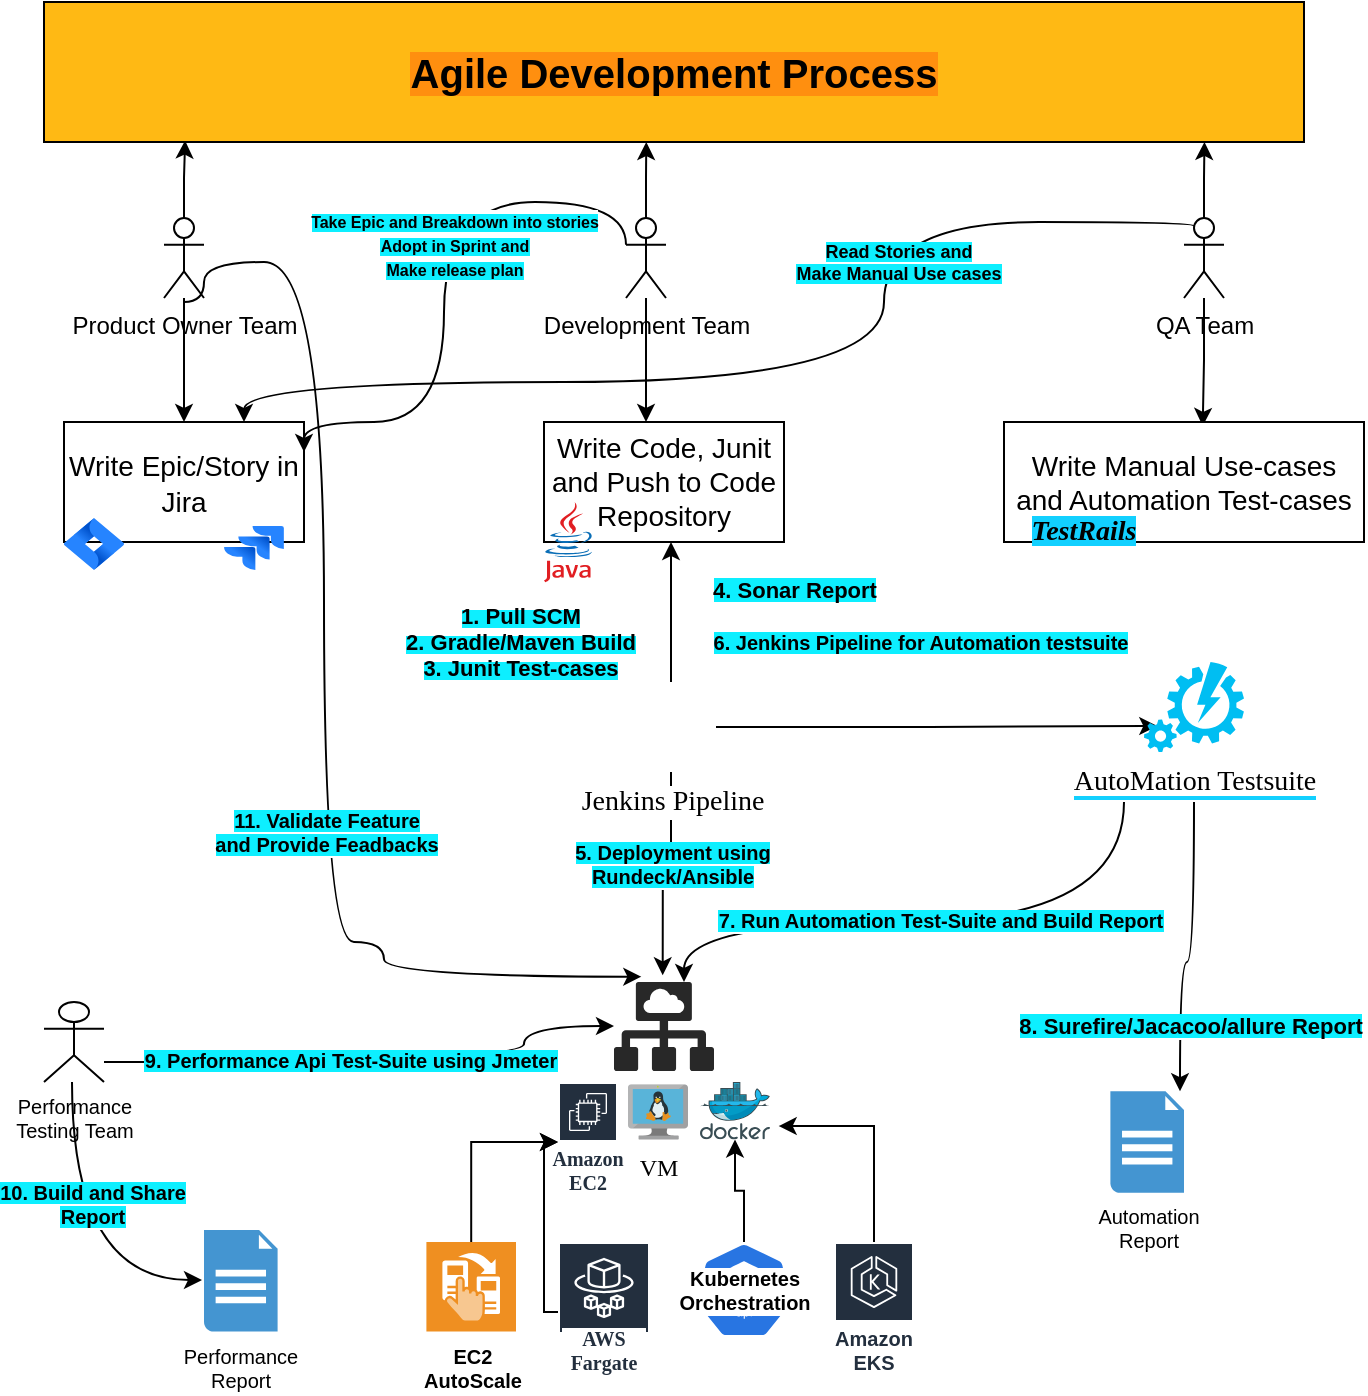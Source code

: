 <mxfile version="15.5.0" type="github">
  <diagram id="AXm_I2ttIVFIWqhGo-dT" name="Page-1">
    <mxGraphModel dx="782" dy="436" grid="1" gridSize="10" guides="1" tooltips="1" connect="1" arrows="1" fold="1" page="1" pageScale="1" pageWidth="850" pageHeight="1100" math="0" shadow="0">
      <root>
        <mxCell id="0" />
        <mxCell id="1" parent="0" />
        <mxCell id="MDjKrCd_UHIQp9SryKAu-22" style="edgeStyle=orthogonalEdgeStyle;rounded=0;orthogonalLoop=1;jettySize=auto;html=1;entryX=0.112;entryY=0.99;entryDx=0;entryDy=0;entryPerimeter=0;fontSize=20;" edge="1" parent="1" source="MDjKrCd_UHIQp9SryKAu-5" target="MDjKrCd_UHIQp9SryKAu-18">
          <mxGeometry relative="1" as="geometry" />
        </mxCell>
        <mxCell id="MDjKrCd_UHIQp9SryKAu-32" style="edgeStyle=orthogonalEdgeStyle;rounded=0;orthogonalLoop=1;jettySize=auto;html=1;entryX=0.5;entryY=0;entryDx=0;entryDy=0;fontSize=14;" edge="1" parent="1" source="MDjKrCd_UHIQp9SryKAu-5" target="MDjKrCd_UHIQp9SryKAu-30">
          <mxGeometry relative="1" as="geometry" />
        </mxCell>
        <mxCell id="MDjKrCd_UHIQp9SryKAu-5" value="Product Owner Team" style="shape=umlActor;verticalLabelPosition=bottom;verticalAlign=top;html=1;outlineConnect=0;" vertex="1" parent="1">
          <mxGeometry x="110" y="118" width="20" height="40" as="geometry" />
        </mxCell>
        <mxCell id="MDjKrCd_UHIQp9SryKAu-34" style="edgeStyle=orthogonalEdgeStyle;rounded=0;orthogonalLoop=1;jettySize=auto;html=1;entryX=0.478;entryY=1;entryDx=0;entryDy=0;entryPerimeter=0;fontSize=14;" edge="1" parent="1" source="MDjKrCd_UHIQp9SryKAu-6" target="MDjKrCd_UHIQp9SryKAu-18">
          <mxGeometry relative="1" as="geometry" />
        </mxCell>
        <mxCell id="MDjKrCd_UHIQp9SryKAu-41" style="edgeStyle=orthogonalEdgeStyle;rounded=0;orthogonalLoop=1;jettySize=auto;html=1;fontSize=14;" edge="1" parent="1" source="MDjKrCd_UHIQp9SryKAu-6">
          <mxGeometry relative="1" as="geometry">
            <mxPoint x="351" y="220" as="targetPoint" />
          </mxGeometry>
        </mxCell>
        <mxCell id="MDjKrCd_UHIQp9SryKAu-6" value="Development Team&lt;br&gt;" style="shape=umlActor;verticalLabelPosition=bottom;verticalAlign=top;html=1;outlineConnect=0;" vertex="1" parent="1">
          <mxGeometry x="341" y="118" width="20" height="40" as="geometry" />
        </mxCell>
        <mxCell id="MDjKrCd_UHIQp9SryKAu-25" style="edgeStyle=orthogonalEdgeStyle;rounded=0;orthogonalLoop=1;jettySize=auto;html=1;entryX=0.921;entryY=1;entryDx=0;entryDy=0;entryPerimeter=0;fontSize=20;" edge="1" parent="1" source="MDjKrCd_UHIQp9SryKAu-7" target="MDjKrCd_UHIQp9SryKAu-18">
          <mxGeometry relative="1" as="geometry" />
        </mxCell>
        <mxCell id="MDjKrCd_UHIQp9SryKAu-47" style="edgeStyle=orthogonalEdgeStyle;rounded=0;orthogonalLoop=1;jettySize=auto;html=1;entryX=0.552;entryY=0.033;entryDx=0;entryDy=0;entryPerimeter=0;fontFamily=Lucida Console;fontSize=14;" edge="1" parent="1" source="MDjKrCd_UHIQp9SryKAu-7" target="MDjKrCd_UHIQp9SryKAu-42">
          <mxGeometry relative="1" as="geometry" />
        </mxCell>
        <mxCell id="MDjKrCd_UHIQp9SryKAu-7" value="QA Team" style="shape=umlActor;verticalLabelPosition=bottom;verticalAlign=top;html=1;outlineConnect=0;" vertex="1" parent="1">
          <mxGeometry x="620" y="118" width="20" height="40" as="geometry" />
        </mxCell>
        <mxCell id="MDjKrCd_UHIQp9SryKAu-18" value="&lt;b&gt;&lt;font style=&quot;font-size: 20px ; background-color: rgb(255 , 143 , 15)&quot;&gt;Agile Development Process&lt;/font&gt;&lt;/b&gt;" style="rounded=0;whiteSpace=wrap;html=1;fillColor=#FFB914;" vertex="1" parent="1">
          <mxGeometry x="50" y="10" width="630" height="70" as="geometry" />
        </mxCell>
        <mxCell id="MDjKrCd_UHIQp9SryKAu-39" value="" style="group" vertex="1" connectable="0" parent="1">
          <mxGeometry x="60" y="220" width="120" height="74" as="geometry" />
        </mxCell>
        <mxCell id="MDjKrCd_UHIQp9SryKAu-30" value="&lt;font style=&quot;font-size: 14px&quot;&gt;Write Epic/Story in Jira&lt;/font&gt;" style="rounded=0;whiteSpace=wrap;html=1;labelBackgroundColor=#FFFFFF;fontSize=15;fillColor=#FFFFFF;" vertex="1" parent="MDjKrCd_UHIQp9SryKAu-39">
          <mxGeometry width="120" height="60" as="geometry" />
        </mxCell>
        <mxCell id="MDjKrCd_UHIQp9SryKAu-27" value="" style="image;image=img/lib/atlassian/Jira_Software_Logo.svg;labelBackgroundColor=#FF8F0F;fontSize=20;fillColor=#FFB914;" vertex="1" parent="MDjKrCd_UHIQp9SryKAu-39">
          <mxGeometry y="48" width="30" height="26" as="geometry" />
        </mxCell>
        <mxCell id="MDjKrCd_UHIQp9SryKAu-28" value="" style="image;image=img/lib/atlassian/Jira_Logo.svg;labelBackgroundColor=#FFFFFF;fontSize=15;fillColor=#FFFFFF;" vertex="1" parent="MDjKrCd_UHIQp9SryKAu-39">
          <mxGeometry x="80" y="52" width="30" height="22" as="geometry" />
        </mxCell>
        <mxCell id="MDjKrCd_UHIQp9SryKAu-40" value="" style="group" vertex="1" connectable="0" parent="1">
          <mxGeometry x="300" y="220" width="120" height="80.1" as="geometry" />
        </mxCell>
        <mxCell id="MDjKrCd_UHIQp9SryKAu-33" value="Write Code, Junit and Push to Code Repository" style="rounded=0;whiteSpace=wrap;html=1;labelBackgroundColor=#FFFFFF;fontSize=14;fillColor=#FFFFFF;" vertex="1" parent="MDjKrCd_UHIQp9SryKAu-40">
          <mxGeometry width="120" height="60" as="geometry" />
        </mxCell>
        <mxCell id="MDjKrCd_UHIQp9SryKAu-37" value="" style="dashed=0;outlineConnect=0;html=1;align=center;labelPosition=center;verticalLabelPosition=bottom;verticalAlign=top;shape=mxgraph.weblogos.java;labelBackgroundColor=#FFFFFF;fontSize=14;fillColor=#FFFFFF;" vertex="1" parent="MDjKrCd_UHIQp9SryKAu-40">
          <mxGeometry y="40" width="24.4" height="40.1" as="geometry" />
        </mxCell>
        <mxCell id="MDjKrCd_UHIQp9SryKAu-43" value="" style="shape=image;html=1;verticalAlign=top;verticalLabelPosition=bottom;labelBackgroundColor=#ffffff;imageAspect=0;aspect=fixed;image=https://cdn2.iconfinder.com/data/icons/font-awesome/1792/git-128.png;fontSize=14;fillColor=#FFFFFF;" vertex="1" parent="MDjKrCd_UHIQp9SryKAu-40">
          <mxGeometry x="90" y="46.05" width="28" height="28" as="geometry" />
        </mxCell>
        <mxCell id="MDjKrCd_UHIQp9SryKAu-42" value="Write Manual Use-cases and Automation Test-cases" style="rounded=0;whiteSpace=wrap;html=1;labelBackgroundColor=#FFFFFF;fontSize=14;fillColor=#FFFFFF;" vertex="1" parent="1">
          <mxGeometry x="530" y="220" width="180" height="60" as="geometry" />
        </mxCell>
        <mxCell id="MDjKrCd_UHIQp9SryKAu-45" value="" style="shape=image;html=1;verticalAlign=top;verticalLabelPosition=bottom;labelBackgroundColor=#ffffff;imageAspect=0;aspect=fixed;image=https://cdn2.iconfinder.com/data/icons/font-awesome/1792/git-128.png;fontSize=14;fillColor=#FFFFFF;" vertex="1" parent="1">
          <mxGeometry x="690" y="264" width="20" height="20" as="geometry" />
        </mxCell>
        <mxCell id="MDjKrCd_UHIQp9SryKAu-46" value="&lt;b&gt;&lt;font style=&quot;font-size: 14px&quot; face=&quot;Lucida Console&quot;&gt;&lt;i style=&quot;background-color: rgb(18 , 208 , 255)&quot;&gt;TestRails&lt;/i&gt;&lt;/font&gt;&lt;/b&gt;" style="text;html=1;strokeColor=none;fillColor=none;align=center;verticalAlign=middle;whiteSpace=wrap;rounded=0;labelBackgroundColor=#FFFFFF;fontSize=14;" vertex="1" parent="1">
          <mxGeometry x="540" y="254" width="60" height="40" as="geometry" />
        </mxCell>
        <mxCell id="MDjKrCd_UHIQp9SryKAu-50" style="edgeStyle=orthogonalEdgeStyle;rounded=0;orthogonalLoop=1;jettySize=auto;html=1;entryX=0.133;entryY=0.711;entryDx=0;entryDy=0;entryPerimeter=0;fontFamily=Lucida Console;fontSize=14;" edge="1" parent="1" source="MDjKrCd_UHIQp9SryKAu-48" target="MDjKrCd_UHIQp9SryKAu-49">
          <mxGeometry relative="1" as="geometry" />
        </mxCell>
        <mxCell id="MDjKrCd_UHIQp9SryKAu-52" style="edgeStyle=orthogonalEdgeStyle;rounded=0;orthogonalLoop=1;jettySize=auto;html=1;fontFamily=Lucida Console;fontSize=8;" edge="1" parent="1" source="MDjKrCd_UHIQp9SryKAu-48">
          <mxGeometry relative="1" as="geometry">
            <mxPoint x="363.5" y="280" as="targetPoint" />
          </mxGeometry>
        </mxCell>
        <mxCell id="MDjKrCd_UHIQp9SryKAu-59" style="edgeStyle=orthogonalEdgeStyle;rounded=0;orthogonalLoop=1;jettySize=auto;html=1;entryX=0.487;entryY=-0.075;entryDx=0;entryDy=0;entryPerimeter=0;fontFamily=Lucida Console;fontSize=10;" edge="1" parent="1" source="MDjKrCd_UHIQp9SryKAu-48" target="MDjKrCd_UHIQp9SryKAu-58">
          <mxGeometry relative="1" as="geometry">
            <Array as="points">
              <mxPoint x="364" y="448" />
              <mxPoint x="359" y="448" />
            </Array>
          </mxGeometry>
        </mxCell>
        <mxCell id="MDjKrCd_UHIQp9SryKAu-90" value="&lt;b style=&quot;font-family: &amp;#34;lucida console&amp;#34; ; font-size: x-small&quot;&gt;&lt;font face=&quot;Helvetica&quot; style=&quot;font-size: 10px ; background-color: rgb(13 , 239 , 255)&quot;&gt;5. Deployment using&lt;br&gt;Rundeck/Ansible&lt;/font&gt;&lt;/b&gt;" style="edgeLabel;html=1;align=center;verticalAlign=middle;resizable=0;points=[];fontSize=10;fontFamily=Helvetica;" vertex="1" connectable="0" parent="MDjKrCd_UHIQp9SryKAu-59">
          <mxGeometry x="-0.237" y="-1" relative="1" as="geometry">
            <mxPoint x="1" y="5" as="offset" />
          </mxGeometry>
        </mxCell>
        <mxCell id="MDjKrCd_UHIQp9SryKAu-48" value="Jenkins Pipeline" style="shape=image;html=1;verticalAlign=top;verticalLabelPosition=bottom;labelBackgroundColor=#ffffff;imageAspect=0;aspect=fixed;image=https://cdn0.iconfinder.com/data/icons/font-awesome-brands-vol-1/512/jenkins-128.png;fontFamily=Lucida Console;fontSize=14;fillColor=#FFFFFF;" vertex="1" parent="1">
          <mxGeometry x="341" y="350" width="45" height="45" as="geometry" />
        </mxCell>
        <mxCell id="MDjKrCd_UHIQp9SryKAu-49" value="&lt;span style=&quot;background-color: rgb(255 , 255 , 255)&quot;&gt;AutoMation Testsuite&lt;/span&gt;" style="verticalLabelPosition=bottom;html=1;verticalAlign=top;align=center;strokeColor=none;fillColor=#00BEF2;shape=mxgraph.azure.automation;pointerEvents=1;labelBackgroundColor=#12D0FF;fontFamily=Lucida Console;fontSize=14;" vertex="1" parent="1">
          <mxGeometry x="600" y="340" width="50" height="45" as="geometry" />
        </mxCell>
        <mxCell id="MDjKrCd_UHIQp9SryKAu-51" value="&lt;font style=&quot;font-size: 10px&quot; face=&quot;Helvetica&quot;&gt;&lt;b style=&quot;background-color: rgb(13 , 239 , 255)&quot;&gt;6. Jenkins Pipeline for&lt;font style=&quot;font-size: 10px&quot;&gt; &lt;/font&gt;Automation testsuite&lt;/b&gt;&lt;/font&gt;" style="text;html=1;align=center;verticalAlign=middle;resizable=0;points=[];autosize=1;strokeColor=none;fillColor=none;fontSize=14;fontFamily=Lucida Console;" vertex="1" parent="1">
          <mxGeometry x="378" y="320" width="220" height="20" as="geometry" />
        </mxCell>
        <mxCell id="MDjKrCd_UHIQp9SryKAu-53" value="&lt;span style=&quot;background-color: rgb(13 , 239 , 255)&quot;&gt;&lt;font size=&quot;1&quot; face=&quot;Helvetica&quot;&gt;&lt;b style=&quot;font-size: 11px&quot;&gt;1. Pull SCM&lt;br&gt;&lt;/b&gt;&lt;/font&gt;&lt;b style=&quot;font-family: &amp;#34;helvetica&amp;#34; ; font-size: 11px&quot;&gt;2. Gradle/Maven Build&lt;br&gt;&lt;/b&gt;&lt;b style=&quot;font-family: &amp;#34;helvetica&amp;#34; ; font-size: 11px&quot;&gt;3. Junit Test-cases&lt;/b&gt;&lt;/span&gt;&lt;font size=&quot;1&quot; face=&quot;Helvetica&quot;&gt;&lt;b style=&quot;font-size: 11px&quot;&gt;&lt;br&gt;&lt;/b&gt;&lt;/font&gt;" style="text;html=1;align=center;verticalAlign=middle;resizable=0;points=[];autosize=1;strokeColor=none;fillColor=none;fontSize=8;fontFamily=Lucida Console;" vertex="1" parent="1">
          <mxGeometry x="223" y="310" width="130" height="40" as="geometry" />
        </mxCell>
        <mxCell id="MDjKrCd_UHIQp9SryKAu-56" value="&lt;font size=&quot;1&quot; face=&quot;Helvetica&quot;&gt;&lt;b style=&quot;font-size: 11px ; background-color: rgb(13 , 239 , 255)&quot;&gt;4. Sonar Report&lt;/b&gt;&lt;/font&gt;" style="text;html=1;align=center;verticalAlign=middle;resizable=0;points=[];autosize=1;strokeColor=none;fillColor=none;fontSize=8;fontFamily=Lucida Console;" vertex="1" parent="1">
          <mxGeometry x="375" y="294" width="100" height="20" as="geometry" />
        </mxCell>
        <mxCell id="MDjKrCd_UHIQp9SryKAu-58" value="" style="verticalLabelPosition=bottom;sketch=0;html=1;fillColor=#282828;strokeColor=none;verticalAlign=top;pointerEvents=1;align=center;shape=mxgraph.cisco_safe.security_icons.virtual_deployment;labelBackgroundColor=#FFFFFF;fontFamily=Lucida Console;fontSize=10;" vertex="1" parent="1">
          <mxGeometry x="335" y="500" width="50" height="44.5" as="geometry" />
        </mxCell>
        <mxCell id="MDjKrCd_UHIQp9SryKAu-61" value="" style="sketch=0;aspect=fixed;html=1;points=[];align=center;image;fontSize=12;image=img/lib/mscae/Docker.svg;labelBackgroundColor=#FFFFFF;fontFamily=Lucida Console;fillColor=#FFFFFF;" vertex="1" parent="1">
          <mxGeometry x="378" y="550" width="35" height="28.7" as="geometry" />
        </mxCell>
        <mxCell id="MDjKrCd_UHIQp9SryKAu-62" value="VM" style="sketch=0;aspect=fixed;html=1;points=[];align=center;image;fontSize=12;image=img/lib/mscae/VM_Linux.svg;labelBackgroundColor=#FFFFFF;fontFamily=Lucida Console;fillColor=#FFFFFF;" vertex="1" parent="1">
          <mxGeometry x="342" y="551.1" width="30" height="27.6" as="geometry" />
        </mxCell>
        <mxCell id="MDjKrCd_UHIQp9SryKAu-64" value="Amazon EC2" style="sketch=0;outlineConnect=0;fontColor=#232F3E;gradientColor=none;strokeColor=#ffffff;fillColor=#232F3E;dashed=0;verticalLabelPosition=middle;verticalAlign=bottom;align=center;html=1;whiteSpace=wrap;fontSize=10;fontStyle=1;spacing=3;shape=mxgraph.aws4.productIcon;prIcon=mxgraph.aws4.ec2;labelBackgroundColor=#FFFFFF;fontFamily=Lucida Console;" vertex="1" parent="1">
          <mxGeometry x="307" y="550" width="30" height="60" as="geometry" />
        </mxCell>
        <mxCell id="MDjKrCd_UHIQp9SryKAu-67" style="edgeStyle=orthogonalEdgeStyle;rounded=0;orthogonalLoop=1;jettySize=auto;html=1;fontFamily=Lucida Console;fontSize=10;" edge="1" parent="1" source="MDjKrCd_UHIQp9SryKAu-65" target="MDjKrCd_UHIQp9SryKAu-64">
          <mxGeometry relative="1" as="geometry">
            <Array as="points">
              <mxPoint x="264" y="580" />
            </Array>
          </mxGeometry>
        </mxCell>
        <mxCell id="MDjKrCd_UHIQp9SryKAu-65" value="&lt;b&gt;&lt;font face=&quot;Helvetica&quot;&gt;EC2 &lt;br&gt;AutoScale&lt;/font&gt;&lt;/b&gt;" style="shadow=0;dashed=0;html=1;strokeColor=none;fillColor=#EF8F21;labelPosition=center;verticalLabelPosition=bottom;verticalAlign=top;align=center;outlineConnect=0;shape=mxgraph.veeam.2d.1_click_failover_orchestration;labelBackgroundColor=#FFFFFF;fontFamily=Lucida Console;fontSize=10;" vertex="1" parent="1">
          <mxGeometry x="241.2" y="630" width="44.8" height="44.8" as="geometry" />
        </mxCell>
        <mxCell id="MDjKrCd_UHIQp9SryKAu-68" style="edgeStyle=orthogonalEdgeStyle;rounded=0;orthogonalLoop=1;jettySize=auto;html=1;fontFamily=Lucida Console;fontSize=10;" edge="1" parent="1" source="MDjKrCd_UHIQp9SryKAu-66" target="MDjKrCd_UHIQp9SryKAu-64">
          <mxGeometry relative="1" as="geometry">
            <mxPoint x="300" y="600" as="targetPoint" />
            <Array as="points">
              <mxPoint x="300" y="665" />
              <mxPoint x="300" y="580" />
            </Array>
          </mxGeometry>
        </mxCell>
        <mxCell id="MDjKrCd_UHIQp9SryKAu-66" value="AWS Fargate" style="sketch=0;outlineConnect=0;fontColor=#232F3E;gradientColor=none;strokeColor=#ffffff;fillColor=#232F3E;dashed=0;verticalLabelPosition=middle;verticalAlign=bottom;align=center;html=1;whiteSpace=wrap;fontSize=10;fontStyle=1;spacing=3;shape=mxgraph.aws4.productIcon;prIcon=mxgraph.aws4.fargate;labelBackgroundColor=#FFFFFF;fontFamily=Lucida Console;" vertex="1" parent="1">
          <mxGeometry x="307" y="630" width="46" height="70" as="geometry" />
        </mxCell>
        <mxCell id="MDjKrCd_UHIQp9SryKAu-70" style="edgeStyle=orthogonalEdgeStyle;rounded=0;orthogonalLoop=1;jettySize=auto;html=1;fontFamily=Helvetica;fontSize=10;" edge="1" parent="1" source="MDjKrCd_UHIQp9SryKAu-69" target="MDjKrCd_UHIQp9SryKAu-61">
          <mxGeometry relative="1" as="geometry" />
        </mxCell>
        <mxCell id="MDjKrCd_UHIQp9SryKAu-69" value="&lt;b&gt;Kubernetes&lt;br&gt;Orchestration&lt;/b&gt;" style="sketch=0;html=1;dashed=0;whitespace=wrap;fillColor=#2875E2;strokeColor=#ffffff;points=[[0.005,0.63,0],[0.1,0.2,0],[0.9,0.2,0],[0.5,0,0],[0.995,0.63,0],[0.72,0.99,0],[0.5,1,0],[0.28,0.99,0]];shape=mxgraph.kubernetes.icon;prIcon=api;labelBackgroundColor=#FFFFFF;fontFamily=Helvetica;fontSize=10;" vertex="1" parent="1">
          <mxGeometry x="375" y="630" width="50" height="48" as="geometry" />
        </mxCell>
        <mxCell id="MDjKrCd_UHIQp9SryKAu-72" style="edgeStyle=orthogonalEdgeStyle;rounded=0;orthogonalLoop=1;jettySize=auto;html=1;entryX=1.124;entryY=0.767;entryDx=0;entryDy=0;entryPerimeter=0;fontFamily=Helvetica;fontSize=10;" edge="1" parent="1" source="MDjKrCd_UHIQp9SryKAu-71" target="MDjKrCd_UHIQp9SryKAu-61">
          <mxGeometry relative="1" as="geometry">
            <Array as="points">
              <mxPoint x="465" y="572" />
            </Array>
          </mxGeometry>
        </mxCell>
        <mxCell id="MDjKrCd_UHIQp9SryKAu-71" value="Amazon EKS" style="sketch=0;outlineConnect=0;fontColor=#232F3E;gradientColor=none;strokeColor=#ffffff;fillColor=#232F3E;dashed=0;verticalLabelPosition=middle;verticalAlign=bottom;align=center;html=1;whiteSpace=wrap;fontSize=10;fontStyle=1;spacing=3;shape=mxgraph.aws4.productIcon;prIcon=mxgraph.aws4.eks;labelBackgroundColor=#FFFFFF;fontFamily=Helvetica;" vertex="1" parent="1">
          <mxGeometry x="445" y="630" width="40" height="70" as="geometry" />
        </mxCell>
        <mxCell id="MDjKrCd_UHIQp9SryKAu-74" value="" style="curved=1;endArrow=classic;html=1;rounded=0;fontFamily=Helvetica;fontSize=10;edgeStyle=orthogonalEdgeStyle;" edge="1" parent="1" target="MDjKrCd_UHIQp9SryKAu-58">
          <mxGeometry width="50" height="50" relative="1" as="geometry">
            <mxPoint x="590" y="410" as="sourcePoint" />
            <mxPoint x="370" y="420" as="targetPoint" />
            <Array as="points">
              <mxPoint x="590" y="470" />
              <mxPoint x="370" y="470" />
            </Array>
          </mxGeometry>
        </mxCell>
        <mxCell id="MDjKrCd_UHIQp9SryKAu-75" value="&lt;b style=&quot;background-color: rgb(13 , 239 , 255)&quot;&gt;7. Run Automation Test-Suite and Build Report&lt;/b&gt;" style="edgeLabel;html=1;align=center;verticalAlign=middle;resizable=0;points=[];fontSize=10;fontFamily=Helvetica;" vertex="1" connectable="0" parent="MDjKrCd_UHIQp9SryKAu-74">
          <mxGeometry x="-0.015" y="-1" relative="1" as="geometry">
            <mxPoint as="offset" />
          </mxGeometry>
        </mxCell>
        <mxCell id="MDjKrCd_UHIQp9SryKAu-77" value="Performance&lt;br&gt;Testing Team" style="shape=umlActor;verticalLabelPosition=bottom;verticalAlign=top;html=1;outlineConnect=0;labelBackgroundColor=#FFFFFF;fontFamily=Helvetica;fontSize=10;fillColor=#FFFFFF;" vertex="1" parent="1">
          <mxGeometry x="50" y="510" width="30" height="40" as="geometry" />
        </mxCell>
        <mxCell id="MDjKrCd_UHIQp9SryKAu-79" value="" style="shape=image;html=1;verticalAlign=top;verticalLabelPosition=bottom;labelBackgroundColor=#ffffff;imageAspect=0;aspect=fixed;image=https://cdn2.iconfinder.com/data/icons/thin-line-icons-for-seo-and-development-1/64/SEO_stopwatch_timer_performance-128.png;fontFamily=Helvetica;fontSize=10;fillColor=#FFFFFF;" vertex="1" parent="1">
          <mxGeometry x="70" y="490" width="34" height="34" as="geometry" />
        </mxCell>
        <mxCell id="MDjKrCd_UHIQp9SryKAu-82" value="" style="curved=1;endArrow=classic;html=1;rounded=0;fontFamily=Helvetica;fontSize=10;edgeStyle=orthogonalEdgeStyle;" edge="1" parent="1" source="MDjKrCd_UHIQp9SryKAu-77" target="MDjKrCd_UHIQp9SryKAu-58">
          <mxGeometry width="50" height="50" relative="1" as="geometry">
            <mxPoint x="230" y="515" as="sourcePoint" />
            <mxPoint x="290" y="360" as="targetPoint" />
            <Array as="points">
              <mxPoint x="290" y="540" />
              <mxPoint x="290" y="522" />
            </Array>
          </mxGeometry>
        </mxCell>
        <mxCell id="MDjKrCd_UHIQp9SryKAu-91" value="&lt;span style=&quot;background-color: rgb(13 , 239 , 255)&quot;&gt;&lt;b&gt;9. Performance Api Test-Suite using Jmeter&lt;/b&gt;&lt;/span&gt;" style="edgeLabel;html=1;align=center;verticalAlign=middle;resizable=0;points=[];fontSize=10;fontFamily=Helvetica;" vertex="1" connectable="0" parent="MDjKrCd_UHIQp9SryKAu-82">
          <mxGeometry x="-0.101" y="1" relative="1" as="geometry">
            <mxPoint as="offset" />
          </mxGeometry>
        </mxCell>
        <mxCell id="MDjKrCd_UHIQp9SryKAu-84" value="Performance&lt;br&gt;Report" style="shadow=0;dashed=0;html=1;strokeColor=none;fillColor=#4495D1;labelPosition=center;verticalLabelPosition=bottom;verticalAlign=top;align=center;outlineConnect=0;shape=mxgraph.veeam.2d.report;labelBackgroundColor=#FFFFFF;fontFamily=Helvetica;fontSize=10;" vertex="1" parent="1">
          <mxGeometry x="130" y="624" width="36.8" height="50.8" as="geometry" />
        </mxCell>
        <mxCell id="MDjKrCd_UHIQp9SryKAu-85" value="" style="curved=1;endArrow=classic;html=1;rounded=0;fontFamily=Helvetica;fontSize=10;edgeStyle=orthogonalEdgeStyle;" edge="1" parent="1">
          <mxGeometry width="50" height="50" relative="1" as="geometry">
            <mxPoint x="64" y="550" as="sourcePoint" />
            <mxPoint x="129" y="649" as="targetPoint" />
            <Array as="points">
              <mxPoint x="64" y="649" />
            </Array>
          </mxGeometry>
        </mxCell>
        <mxCell id="MDjKrCd_UHIQp9SryKAu-86" value="&lt;b style=&quot;background-color: rgb(13 , 239 , 255)&quot;&gt;10. Build and Share &lt;br&gt;Report&lt;/b&gt;" style="edgeLabel;html=1;align=center;verticalAlign=middle;resizable=0;points=[];fontSize=10;fontFamily=Helvetica;" vertex="1" connectable="0" parent="MDjKrCd_UHIQp9SryKAu-85">
          <mxGeometry x="-0.26" y="10" relative="1" as="geometry">
            <mxPoint as="offset" />
          </mxGeometry>
        </mxCell>
        <mxCell id="MDjKrCd_UHIQp9SryKAu-87" value="Automation&lt;br&gt;Report" style="shadow=0;dashed=0;html=1;strokeColor=none;fillColor=#4495D1;labelPosition=center;verticalLabelPosition=bottom;verticalAlign=top;align=center;outlineConnect=0;shape=mxgraph.veeam.2d.report;labelBackgroundColor=#FFFFFF;fontFamily=Helvetica;fontSize=10;" vertex="1" parent="1">
          <mxGeometry x="583.2" y="554.6" width="36.8" height="50.8" as="geometry" />
        </mxCell>
        <mxCell id="MDjKrCd_UHIQp9SryKAu-88" value="" style="curved=1;endArrow=classic;html=1;rounded=0;fontFamily=Helvetica;fontSize=10;edgeStyle=orthogonalEdgeStyle;" edge="1" parent="1" target="MDjKrCd_UHIQp9SryKAu-87">
          <mxGeometry width="50" height="50" relative="1" as="geometry">
            <mxPoint x="625" y="410" as="sourcePoint" />
            <mxPoint x="670" y="476" as="targetPoint" />
            <Array as="points">
              <mxPoint x="625" y="490" />
              <mxPoint x="618" y="490" />
            </Array>
          </mxGeometry>
        </mxCell>
        <mxCell id="MDjKrCd_UHIQp9SryKAu-89" value="&lt;b style=&quot;font-size: 11px ; background-color: rgb(13 , 239 , 255)&quot;&gt;8. Surefire/Jacacoo/allure Report&lt;/b&gt;" style="edgeLabel;html=1;align=center;verticalAlign=middle;resizable=0;points=[];fontSize=10;fontFamily=Helvetica;" vertex="1" connectable="0" parent="MDjKrCd_UHIQp9SryKAu-88">
          <mxGeometry x="0.08" y="1" relative="1" as="geometry">
            <mxPoint y="31" as="offset" />
          </mxGeometry>
        </mxCell>
        <mxCell id="MDjKrCd_UHIQp9SryKAu-92" value="" style="curved=1;endArrow=classic;html=1;rounded=0;fontFamily=Helvetica;fontSize=10;edgeStyle=orthogonalEdgeStyle;entryX=0.273;entryY=-0.06;entryDx=0;entryDy=0;entryPerimeter=0;" edge="1" parent="1" target="MDjKrCd_UHIQp9SryKAu-58">
          <mxGeometry width="50" height="50" relative="1" as="geometry">
            <mxPoint x="120" y="160" as="sourcePoint" />
            <mxPoint x="380" y="320" as="targetPoint" />
            <Array as="points">
              <mxPoint x="130" y="160" />
              <mxPoint x="130" y="140" />
              <mxPoint x="190" y="140" />
              <mxPoint x="190" y="480" />
              <mxPoint x="220" y="480" />
              <mxPoint x="220" y="497" />
            </Array>
          </mxGeometry>
        </mxCell>
        <mxCell id="MDjKrCd_UHIQp9SryKAu-93" value="&lt;b style=&quot;background-color: rgb(13 , 239 , 255)&quot;&gt;11. Validate Feature&lt;br&gt;and Provide Feadbacks&lt;/b&gt;" style="edgeLabel;html=1;align=center;verticalAlign=middle;resizable=0;points=[];fontSize=10;fontFamily=Helvetica;" vertex="1" connectable="0" parent="MDjKrCd_UHIQp9SryKAu-92">
          <mxGeometry x="0.237" y="1" relative="1" as="geometry">
            <mxPoint as="offset" />
          </mxGeometry>
        </mxCell>
        <mxCell id="MDjKrCd_UHIQp9SryKAu-94" value="" style="curved=1;endArrow=classic;html=1;rounded=0;fontFamily=Helvetica;fontSize=10;edgeStyle=orthogonalEdgeStyle;exitX=0;exitY=0.333;exitDx=0;exitDy=0;exitPerimeter=0;entryX=1;entryY=0.25;entryDx=0;entryDy=0;" edge="1" parent="1" source="MDjKrCd_UHIQp9SryKAu-6" target="MDjKrCd_UHIQp9SryKAu-30">
          <mxGeometry width="50" height="50" relative="1" as="geometry">
            <mxPoint x="330" y="140" as="sourcePoint" />
            <mxPoint x="380" y="200" as="targetPoint" />
            <Array as="points">
              <mxPoint x="341" y="110" />
              <mxPoint x="250" y="110" />
              <mxPoint x="250" y="220" />
              <mxPoint x="180" y="220" />
            </Array>
          </mxGeometry>
        </mxCell>
        <mxCell id="MDjKrCd_UHIQp9SryKAu-95" value="&lt;b style=&quot;font-size: 8px ; background-color: rgb(13 , 239 , 255)&quot;&gt;Take Epic and Breakdown into stories&lt;br&gt;Adopt in Sprint and&lt;br&gt;Make release plan&lt;/b&gt;" style="edgeLabel;html=1;align=center;verticalAlign=middle;resizable=0;points=[];fontSize=10;fontFamily=Helvetica;" vertex="1" connectable="0" parent="MDjKrCd_UHIQp9SryKAu-94">
          <mxGeometry x="-0.135" y="5" relative="1" as="geometry">
            <mxPoint as="offset" />
          </mxGeometry>
        </mxCell>
        <mxCell id="MDjKrCd_UHIQp9SryKAu-96" value="" style="curved=1;endArrow=classic;html=1;rounded=0;fontFamily=Helvetica;fontSize=8;edgeStyle=orthogonalEdgeStyle;exitX=0.25;exitY=0.1;exitDx=0;exitDy=0;exitPerimeter=0;entryX=0.75;entryY=0;entryDx=0;entryDy=0;" edge="1" parent="1" source="MDjKrCd_UHIQp9SryKAu-7" target="MDjKrCd_UHIQp9SryKAu-30">
          <mxGeometry width="50" height="50" relative="1" as="geometry">
            <mxPoint x="330" y="240" as="sourcePoint" />
            <mxPoint x="380" y="190" as="targetPoint" />
            <Array as="points">
              <mxPoint x="625" y="120" />
              <mxPoint x="470" y="120" />
              <mxPoint x="470" y="200" />
              <mxPoint x="150" y="200" />
            </Array>
          </mxGeometry>
        </mxCell>
        <mxCell id="MDjKrCd_UHIQp9SryKAu-97" value="&lt;b style=&quot;font-size: 9px ; background-color: rgb(13 , 239 , 255)&quot;&gt;Read Stories and &lt;br&gt;Make Manual Use cases&lt;/b&gt;" style="edgeLabel;html=1;align=center;verticalAlign=middle;resizable=0;points=[];fontSize=8;fontFamily=Helvetica;" vertex="1" connectable="0" parent="MDjKrCd_UHIQp9SryKAu-96">
          <mxGeometry x="-0.388" y="7" relative="1" as="geometry">
            <mxPoint as="offset" />
          </mxGeometry>
        </mxCell>
      </root>
    </mxGraphModel>
  </diagram>
</mxfile>
